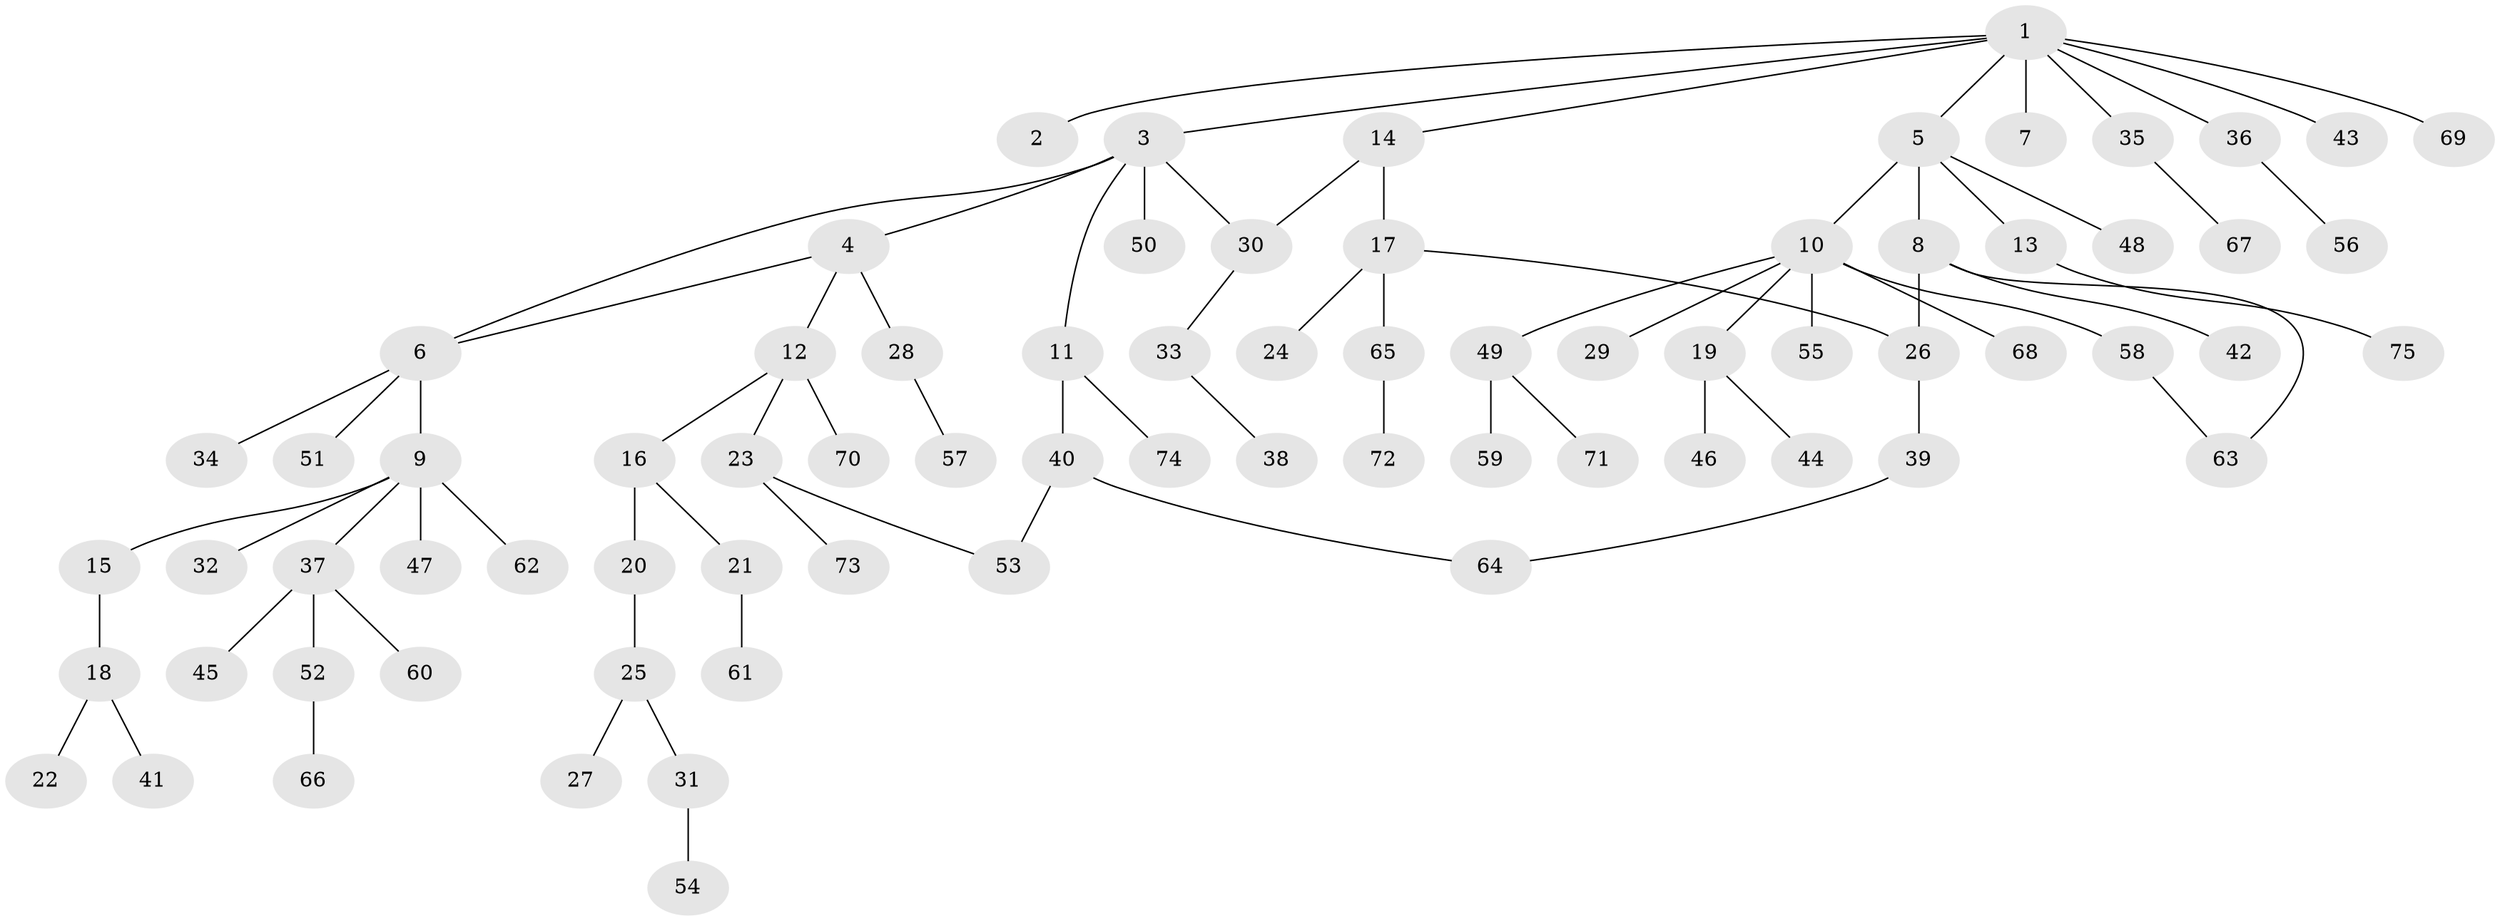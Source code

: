 // coarse degree distribution, {9: 0.01818181818181818, 1: 0.6, 7: 0.01818181818181818, 6: 0.01818181818181818, 10: 0.01818181818181818, 4: 0.01818181818181818, 5: 0.01818181818181818, 8: 0.01818181818181818, 3: 0.14545454545454545, 2: 0.12727272727272726}
// Generated by graph-tools (version 1.1) at 2025/41/03/06/25 10:41:26]
// undirected, 75 vertices, 80 edges
graph export_dot {
graph [start="1"]
  node [color=gray90,style=filled];
  1;
  2;
  3;
  4;
  5;
  6;
  7;
  8;
  9;
  10;
  11;
  12;
  13;
  14;
  15;
  16;
  17;
  18;
  19;
  20;
  21;
  22;
  23;
  24;
  25;
  26;
  27;
  28;
  29;
  30;
  31;
  32;
  33;
  34;
  35;
  36;
  37;
  38;
  39;
  40;
  41;
  42;
  43;
  44;
  45;
  46;
  47;
  48;
  49;
  50;
  51;
  52;
  53;
  54;
  55;
  56;
  57;
  58;
  59;
  60;
  61;
  62;
  63;
  64;
  65;
  66;
  67;
  68;
  69;
  70;
  71;
  72;
  73;
  74;
  75;
  1 -- 2;
  1 -- 3;
  1 -- 5;
  1 -- 7;
  1 -- 14;
  1 -- 35;
  1 -- 36;
  1 -- 43;
  1 -- 69;
  3 -- 4;
  3 -- 6;
  3 -- 11;
  3 -- 50;
  3 -- 30;
  4 -- 12;
  4 -- 28;
  4 -- 6;
  5 -- 8;
  5 -- 10;
  5 -- 13;
  5 -- 48;
  6 -- 9;
  6 -- 34;
  6 -- 51;
  8 -- 26;
  8 -- 42;
  8 -- 63;
  9 -- 15;
  9 -- 32;
  9 -- 37;
  9 -- 47;
  9 -- 62;
  10 -- 19;
  10 -- 29;
  10 -- 49;
  10 -- 55;
  10 -- 58;
  10 -- 68;
  11 -- 40;
  11 -- 74;
  12 -- 16;
  12 -- 23;
  12 -- 70;
  13 -- 75;
  14 -- 17;
  14 -- 30;
  15 -- 18;
  16 -- 20;
  16 -- 21;
  17 -- 24;
  17 -- 65;
  17 -- 26;
  18 -- 22;
  18 -- 41;
  19 -- 44;
  19 -- 46;
  20 -- 25;
  21 -- 61;
  23 -- 53;
  23 -- 73;
  25 -- 27;
  25 -- 31;
  26 -- 39;
  28 -- 57;
  30 -- 33;
  31 -- 54;
  33 -- 38;
  35 -- 67;
  36 -- 56;
  37 -- 45;
  37 -- 52;
  37 -- 60;
  39 -- 64;
  40 -- 53;
  40 -- 64;
  49 -- 59;
  49 -- 71;
  52 -- 66;
  58 -- 63;
  65 -- 72;
}
